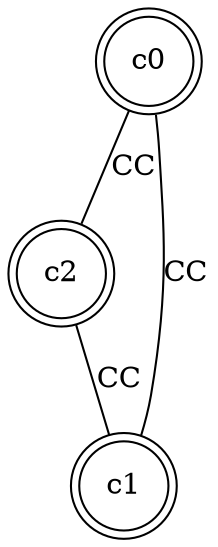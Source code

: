 graph "./test/goodExample_3LinkedClones/output/" {
"c0" ["shape"="doublecircle"]
"c2" ["shape"="doublecircle"]
"c1" ["shape"="doublecircle"]
"c0" -- "c2" ["label"="CC"]
"c2" -- "c1" ["label"="CC"]
"c1" -- "c0" ["label"="CC"]
}